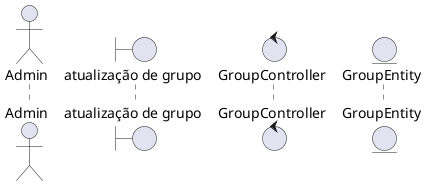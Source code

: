 @startuml
actor Admin
boundary "atualização de grupo" as grupo
control GroupController
entity GroupEntity

@enduml